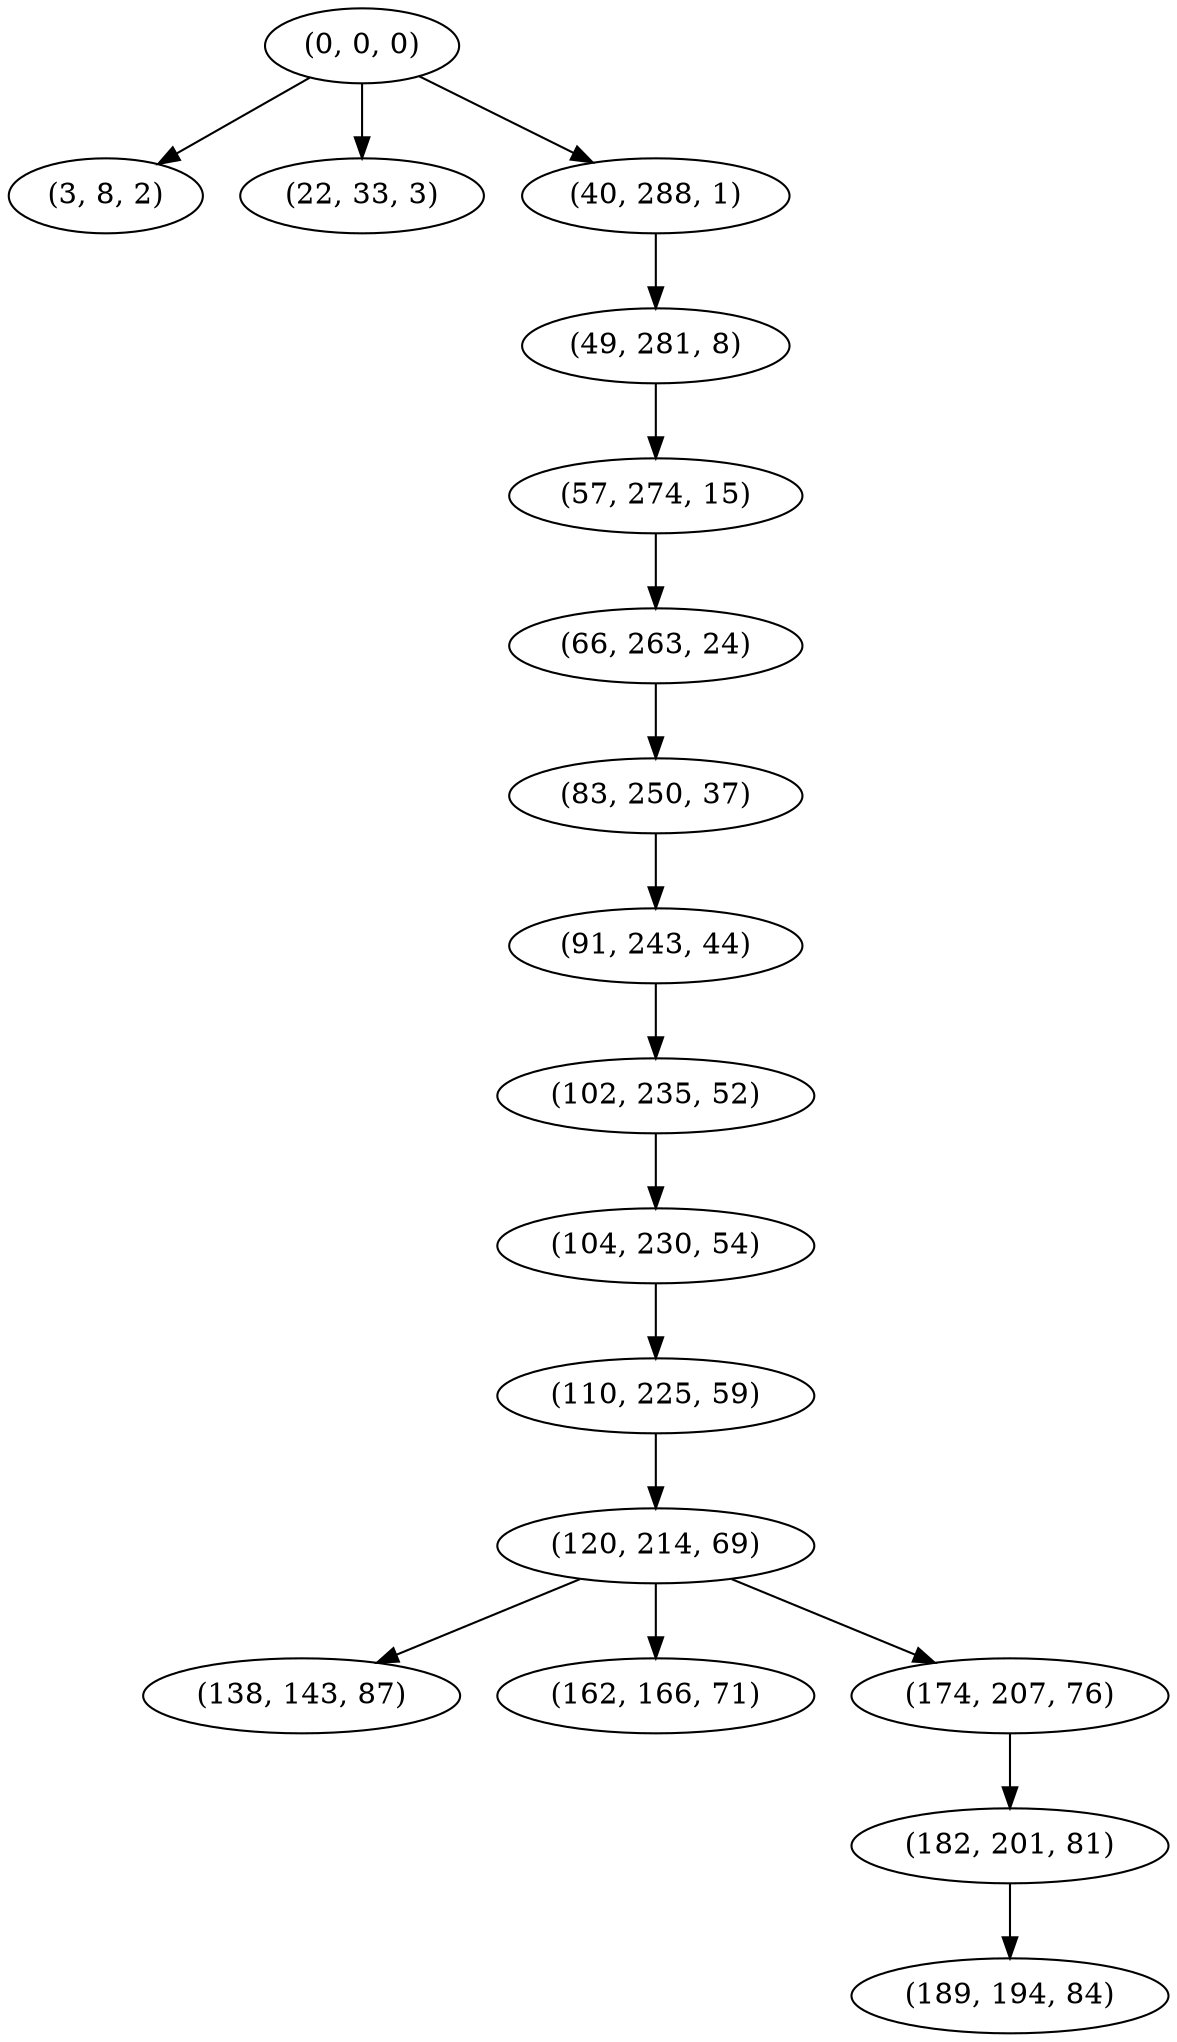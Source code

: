 digraph tree {
    "(0, 0, 0)";
    "(3, 8, 2)";
    "(22, 33, 3)";
    "(40, 288, 1)";
    "(49, 281, 8)";
    "(57, 274, 15)";
    "(66, 263, 24)";
    "(83, 250, 37)";
    "(91, 243, 44)";
    "(102, 235, 52)";
    "(104, 230, 54)";
    "(110, 225, 59)";
    "(120, 214, 69)";
    "(138, 143, 87)";
    "(162, 166, 71)";
    "(174, 207, 76)";
    "(182, 201, 81)";
    "(189, 194, 84)";
    "(0, 0, 0)" -> "(3, 8, 2)";
    "(0, 0, 0)" -> "(22, 33, 3)";
    "(0, 0, 0)" -> "(40, 288, 1)";
    "(40, 288, 1)" -> "(49, 281, 8)";
    "(49, 281, 8)" -> "(57, 274, 15)";
    "(57, 274, 15)" -> "(66, 263, 24)";
    "(66, 263, 24)" -> "(83, 250, 37)";
    "(83, 250, 37)" -> "(91, 243, 44)";
    "(91, 243, 44)" -> "(102, 235, 52)";
    "(102, 235, 52)" -> "(104, 230, 54)";
    "(104, 230, 54)" -> "(110, 225, 59)";
    "(110, 225, 59)" -> "(120, 214, 69)";
    "(120, 214, 69)" -> "(138, 143, 87)";
    "(120, 214, 69)" -> "(162, 166, 71)";
    "(120, 214, 69)" -> "(174, 207, 76)";
    "(174, 207, 76)" -> "(182, 201, 81)";
    "(182, 201, 81)" -> "(189, 194, 84)";
}
